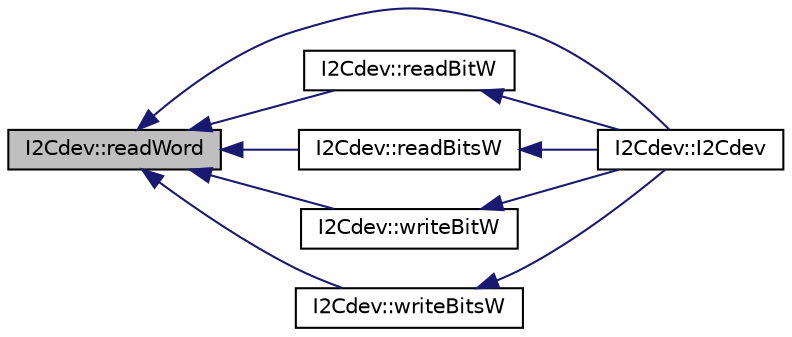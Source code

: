 digraph "I2Cdev::readWord"
{
  edge [fontname="Helvetica",fontsize="10",labelfontname="Helvetica",labelfontsize="10"];
  node [fontname="Helvetica",fontsize="10",shape=record];
  rankdir="LR";
  Node468 [label="I2Cdev::readWord",height=0.2,width=0.4,color="black", fillcolor="grey75", style="filled", fontcolor="black"];
  Node468 -> Node469 [dir="back",color="midnightblue",fontsize="10",style="solid",fontname="Helvetica"];
  Node469 [label="I2Cdev::I2Cdev",height=0.2,width=0.4,color="black", fillcolor="white", style="filled",URL="$class_i2_cdev.html#a2f70586510cbda5c5267a10b4ca220b9"];
  Node468 -> Node470 [dir="back",color="midnightblue",fontsize="10",style="solid",fontname="Helvetica"];
  Node470 [label="I2Cdev::readBitW",height=0.2,width=0.4,color="black", fillcolor="white", style="filled",URL="$class_i2_cdev.html#aa8744b2a73a96254ef2bd0d87f0f4aeb",tooltip="Read a single bit from a 16-bit device register. "];
  Node470 -> Node469 [dir="back",color="midnightblue",fontsize="10",style="solid",fontname="Helvetica"];
  Node468 -> Node471 [dir="back",color="midnightblue",fontsize="10",style="solid",fontname="Helvetica"];
  Node471 [label="I2Cdev::readBitsW",height=0.2,width=0.4,color="black", fillcolor="white", style="filled",URL="$class_i2_cdev.html#afbeeb8ece31be866c9d7169ae1d91f6b",tooltip="Read multiple bits from a 16-bit device register. "];
  Node471 -> Node469 [dir="back",color="midnightblue",fontsize="10",style="solid",fontname="Helvetica"];
  Node468 -> Node472 [dir="back",color="midnightblue",fontsize="10",style="solid",fontname="Helvetica"];
  Node472 [label="I2Cdev::writeBitW",height=0.2,width=0.4,color="black", fillcolor="white", style="filled",URL="$class_i2_cdev.html#a1b5fbedfadec5d429c81ee84d27e658d",tooltip="write a single bit in a 16-bit device register. "];
  Node472 -> Node469 [dir="back",color="midnightblue",fontsize="10",style="solid",fontname="Helvetica"];
  Node468 -> Node473 [dir="back",color="midnightblue",fontsize="10",style="solid",fontname="Helvetica"];
  Node473 [label="I2Cdev::writeBitsW",height=0.2,width=0.4,color="black", fillcolor="white", style="filled",URL="$class_i2_cdev.html#a8f8652a1328224cce867eed665a45c4d",tooltip="Write multiple bits in a 16-bit device register. "];
  Node473 -> Node469 [dir="back",color="midnightblue",fontsize="10",style="solid",fontname="Helvetica"];
}
